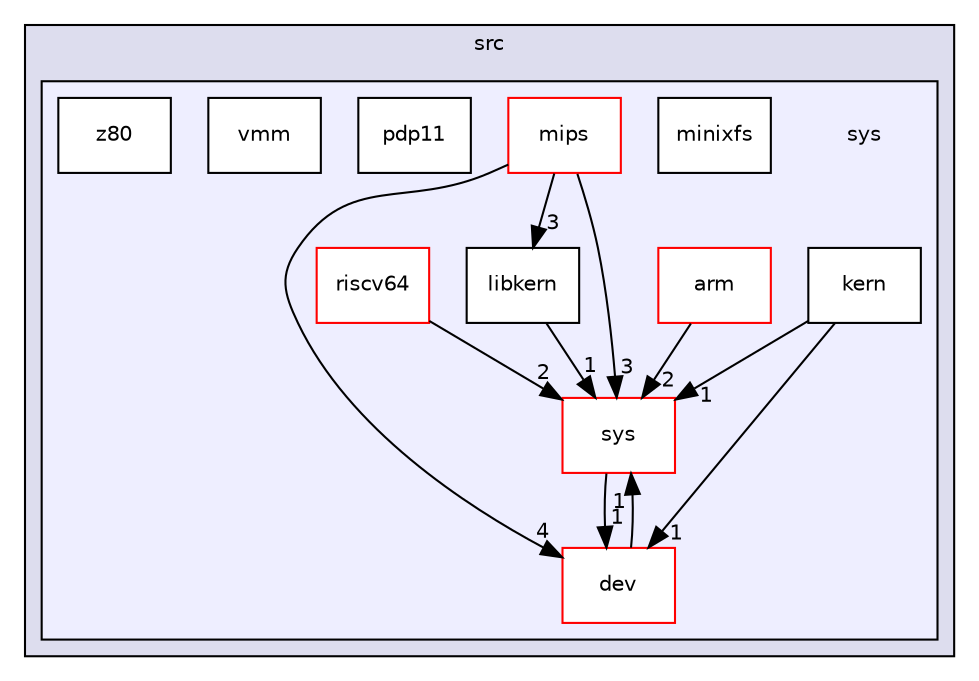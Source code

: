 digraph "src/sys" {
  compound=true
  node [ fontsize="10", fontname="Helvetica"];
  edge [ labelfontsize="10", labelfontname="Helvetica"];
  subgraph clusterdir_68267d1309a1af8e8297ef4c3efbcdba {
    graph [ bgcolor="#ddddee", pencolor="black", label="src" fontname="Helvetica", fontsize="10", URL="dir_68267d1309a1af8e8297ef4c3efbcdba.html"]
  subgraph clusterdir_220d2bd384b446346a1cdcf02b1b2295 {
    graph [ bgcolor="#eeeeff", pencolor="black", label="" URL="dir_220d2bd384b446346a1cdcf02b1b2295.html"];
    dir_220d2bd384b446346a1cdcf02b1b2295 [shape=plaintext label="sys"];
  dir_f78b31b02ba3f15be9e78b6cafeb904e [shape=box label="arm" fillcolor="white" style="filled" color="red" URL="dir_f78b31b02ba3f15be9e78b6cafeb904e.html"];
  dir_02790d9076d147370f66228ea312a7cf [shape=box label="dev" fillcolor="white" style="filled" color="red" URL="dir_02790d9076d147370f66228ea312a7cf.html"];
  dir_edbe8baaa0338300c37192b5a2dde852 [shape=box label="kern" fillcolor="white" style="filled" URL="dir_edbe8baaa0338300c37192b5a2dde852.html"];
  dir_19f1cc32150d20f3a8bed292754be1e3 [shape=box label="libkern" fillcolor="white" style="filled" URL="dir_19f1cc32150d20f3a8bed292754be1e3.html"];
  dir_b882ab6343bb76f50497a9a7ce6c400b [shape=box label="minixfs" fillcolor="white" style="filled" URL="dir_b882ab6343bb76f50497a9a7ce6c400b.html"];
  dir_593cc3a4d0f8548784a534c65ffefa28 [shape=box label="mips" fillcolor="white" style="filled" color="red" URL="dir_593cc3a4d0f8548784a534c65ffefa28.html"];
  dir_e48eeb095d0eeef39b006042a197669f [shape=box label="pdp11" fillcolor="white" style="filled" URL="dir_e48eeb095d0eeef39b006042a197669f.html"];
  dir_321e546302ffc8e910cc303dc3a7c30b [shape=box label="riscv64" fillcolor="white" style="filled" color="red" URL="dir_321e546302ffc8e910cc303dc3a7c30b.html"];
  dir_c529fe1005f766361284165817aae3f9 [shape=box label="sys" fillcolor="white" style="filled" color="red" URL="dir_c529fe1005f766361284165817aae3f9.html"];
  dir_6690c7b0d10181f1051c48ae9fb35cd7 [shape=box label="vmm" fillcolor="white" style="filled" URL="dir_6690c7b0d10181f1051c48ae9fb35cd7.html"];
  dir_3175d74f2ad5c0e6984c84b8f5c49394 [shape=box label="z80" fillcolor="white" style="filled" URL="dir_3175d74f2ad5c0e6984c84b8f5c49394.html"];
  }
  }
  dir_02790d9076d147370f66228ea312a7cf->dir_c529fe1005f766361284165817aae3f9 [headlabel="1", labeldistance=1.5 headhref="dir_000014_000027.html"];
  dir_19f1cc32150d20f3a8bed292754be1e3->dir_c529fe1005f766361284165817aae3f9 [headlabel="1", labeldistance=1.5 headhref="dir_000020_000027.html"];
  dir_edbe8baaa0338300c37192b5a2dde852->dir_02790d9076d147370f66228ea312a7cf [headlabel="1", labeldistance=1.5 headhref="dir_000019_000014.html"];
  dir_edbe8baaa0338300c37192b5a2dde852->dir_c529fe1005f766361284165817aae3f9 [headlabel="1", labeldistance=1.5 headhref="dir_000019_000027.html"];
  dir_c529fe1005f766361284165817aae3f9->dir_02790d9076d147370f66228ea312a7cf [headlabel="1", labeldistance=1.5 headhref="dir_000027_000014.html"];
  dir_593cc3a4d0f8548784a534c65ffefa28->dir_02790d9076d147370f66228ea312a7cf [headlabel="4", labeldistance=1.5 headhref="dir_000006_000014.html"];
  dir_593cc3a4d0f8548784a534c65ffefa28->dir_19f1cc32150d20f3a8bed292754be1e3 [headlabel="3", labeldistance=1.5 headhref="dir_000006_000020.html"];
  dir_593cc3a4d0f8548784a534c65ffefa28->dir_c529fe1005f766361284165817aae3f9 [headlabel="3", labeldistance=1.5 headhref="dir_000006_000027.html"];
  dir_321e546302ffc8e910cc303dc3a7c30b->dir_c529fe1005f766361284165817aae3f9 [headlabel="2", labeldistance=1.5 headhref="dir_000008_000027.html"];
  dir_f78b31b02ba3f15be9e78b6cafeb904e->dir_c529fe1005f766361284165817aae3f9 [headlabel="2", labeldistance=1.5 headhref="dir_000003_000027.html"];
}
